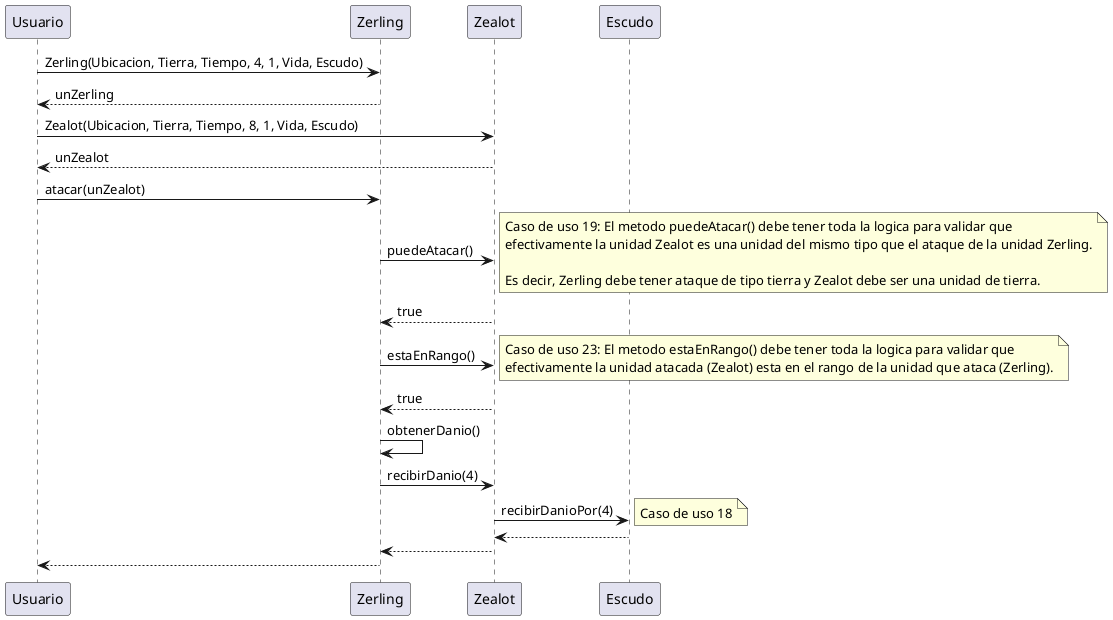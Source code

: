 @startuml

Usuario -> Zerling: Zerling(Ubicacion, Tierra, Tiempo, 4, 1, Vida, Escudo)
Zerling --> Usuario: unZerling

Usuario -> Zealot: Zealot(Ubicacion, Tierra, Tiempo, 8, 1, Vida, Escudo)
Zealot --> Usuario: unZealot

Usuario -> Zerling: atacar(unZealot)

Zerling -> Zealot: puedeAtacar()
note right: Caso de uso 19: El metodo puedeAtacar() debe tener toda la logica para validar que\nefectivamente la unidad Zealot es una unidad del mismo tipo que el ataque de la unidad Zerling.\n\nEs decir, Zerling debe tener ataque de tipo tierra y Zealot debe ser una unidad de tierra.
Zealot --> Zerling: true

Zerling -> Zealot: estaEnRango()
note right: Caso de uso 23: El metodo estaEnRango() debe tener toda la logica para validar que\nefectivamente la unidad atacada (Zealot) esta en el rango de la unidad que ataca (Zerling).
Zealot --> Zerling: true

Zerling -> Zerling: obtenerDanio()

Zerling -> Zealot: recibirDanio(4)
Zealot -> Escudo: recibirDanioPor(4)
note right: Caso de uso 18
Escudo --> Zealot
Zealot --> Zerling

Zerling --> Usuario



@enduml
